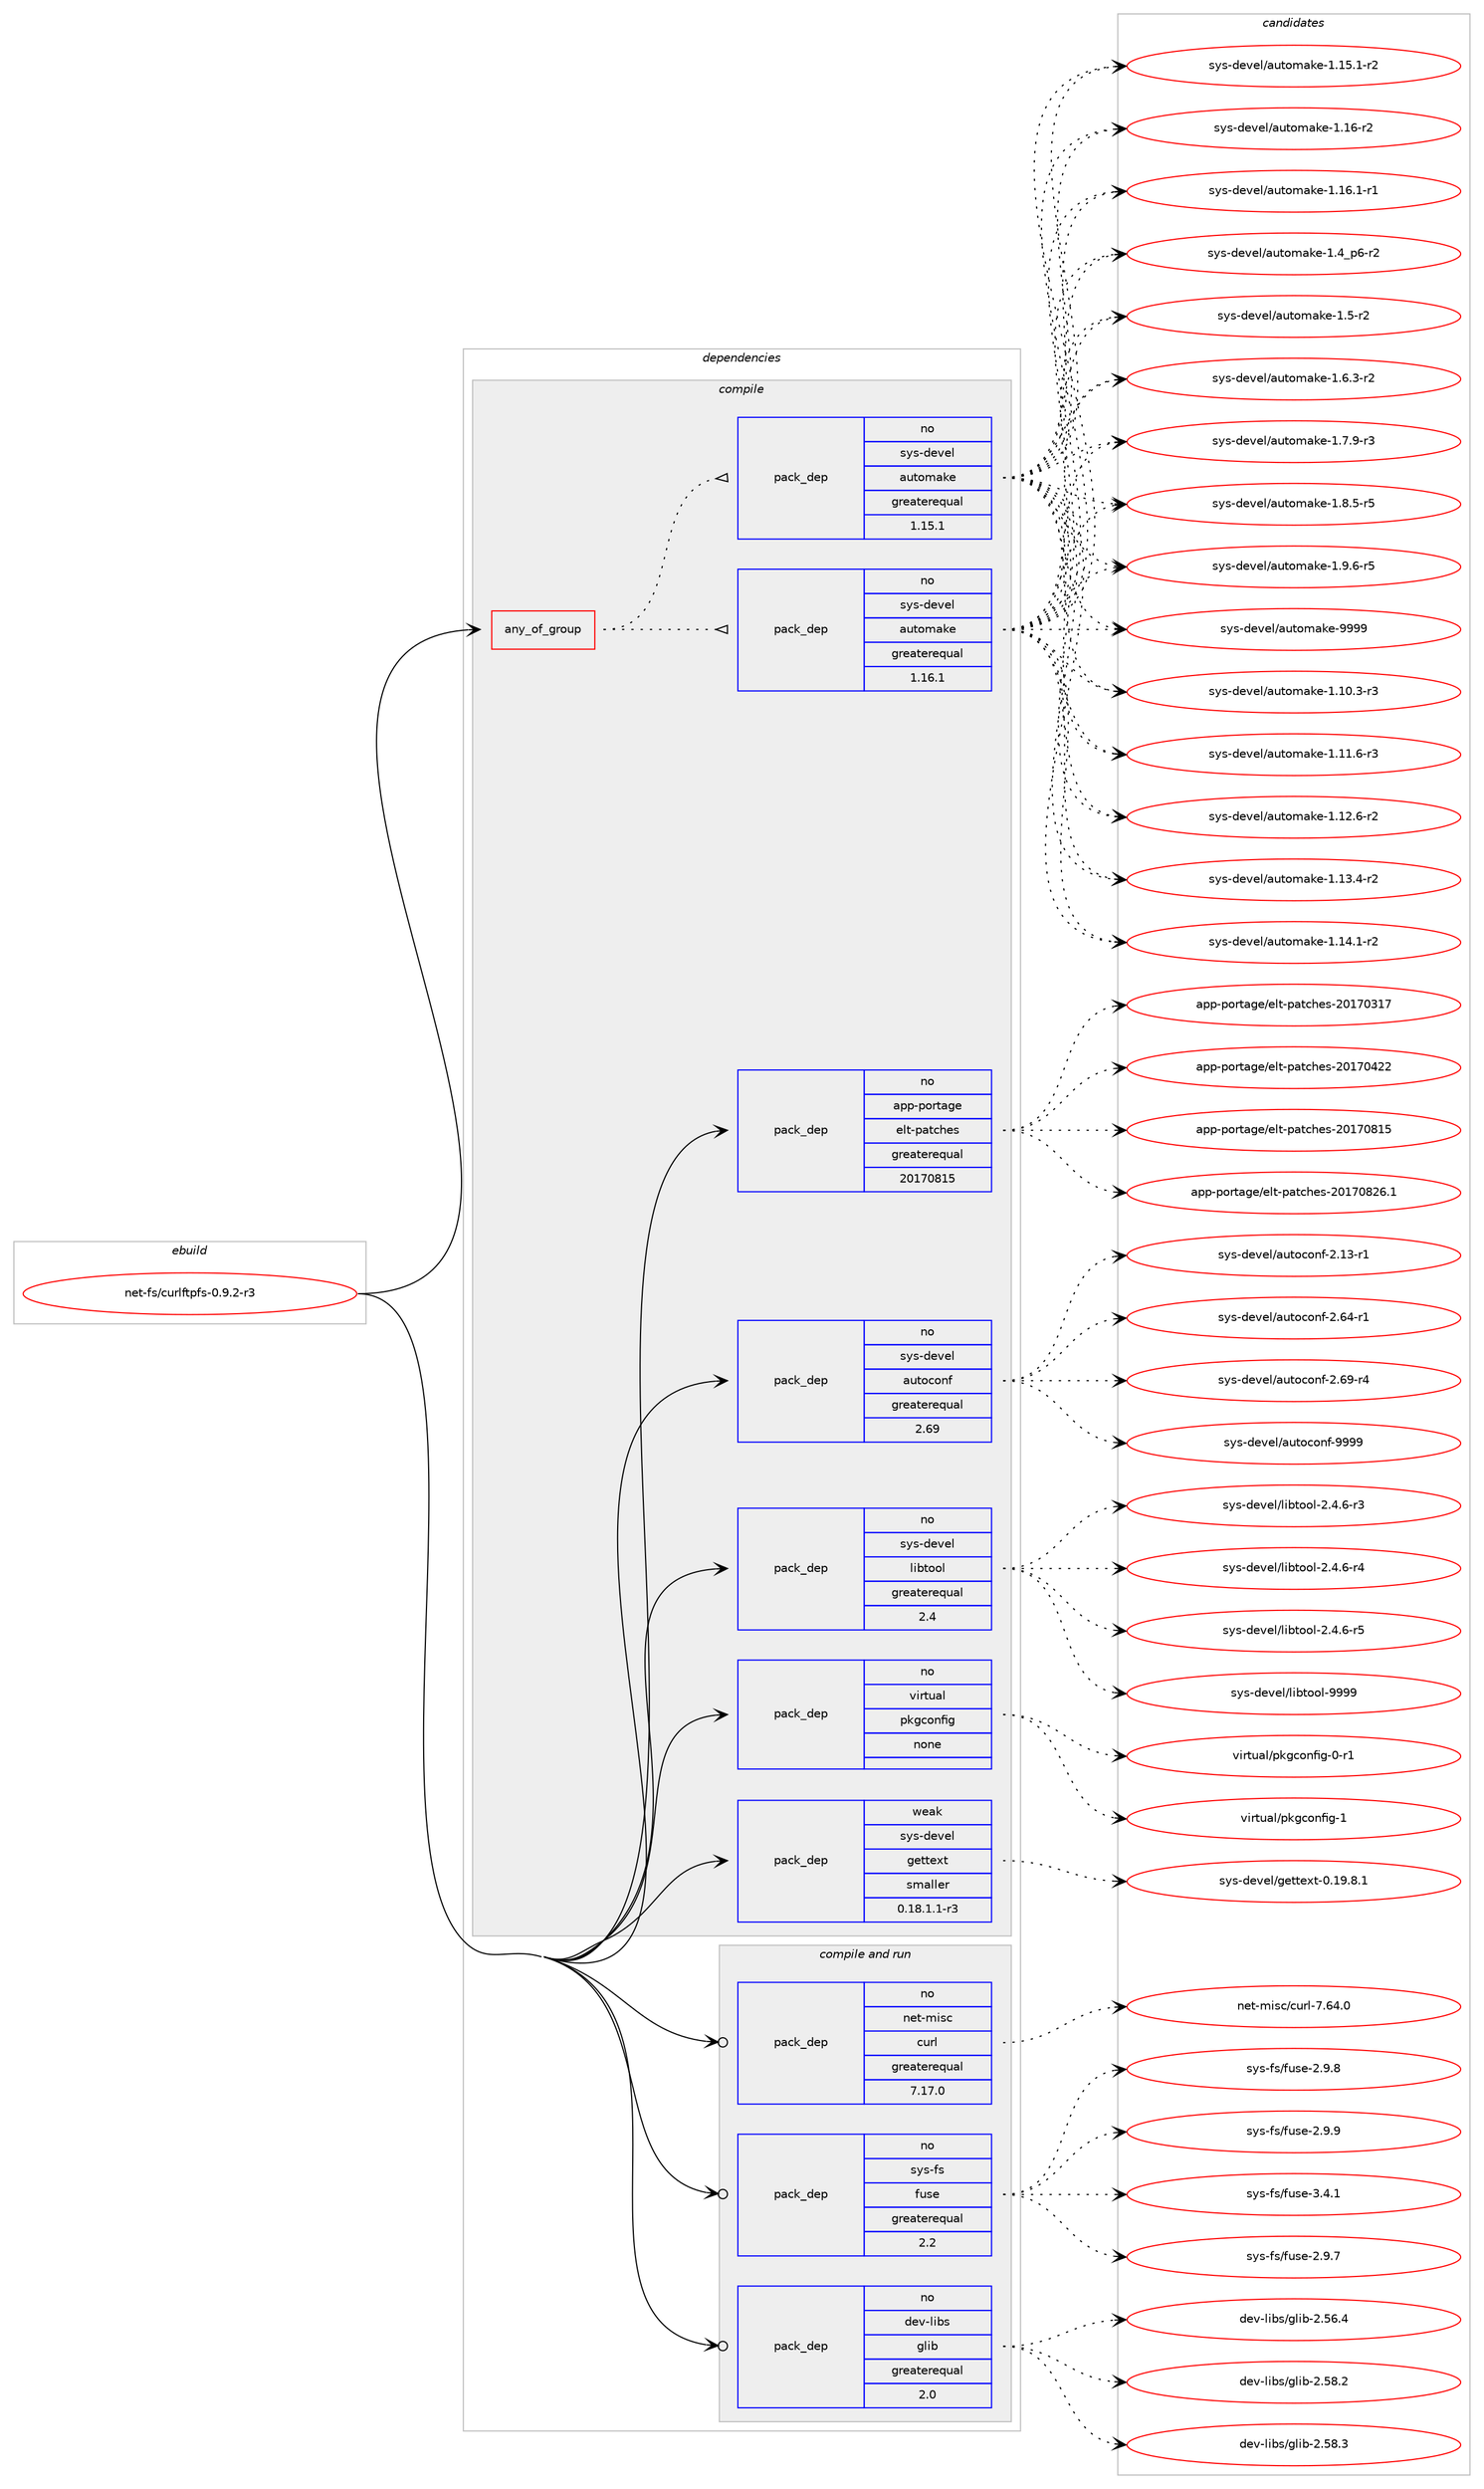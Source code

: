 digraph prolog {

# *************
# Graph options
# *************

newrank=true;
concentrate=true;
compound=true;
graph [rankdir=LR,fontname=Helvetica,fontsize=10,ranksep=1.5];#, ranksep=2.5, nodesep=0.2];
edge  [arrowhead=vee];
node  [fontname=Helvetica,fontsize=10];

# **********
# The ebuild
# **********

subgraph cluster_leftcol {
color=gray;
rank=same;
label=<<i>ebuild</i>>;
id [label="net-fs/curlftpfs-0.9.2-r3", color=red, width=4, href="../net-fs/curlftpfs-0.9.2-r3.svg"];
}

# ****************
# The dependencies
# ****************

subgraph cluster_midcol {
color=gray;
label=<<i>dependencies</i>>;
subgraph cluster_compile {
fillcolor="#eeeeee";
style=filled;
label=<<i>compile</i>>;
subgraph any25988 {
dependency1652466 [label=<<TABLE BORDER="0" CELLBORDER="1" CELLSPACING="0" CELLPADDING="4"><TR><TD CELLPADDING="10">any_of_group</TD></TR></TABLE>>, shape=none, color=red];subgraph pack1181316 {
dependency1652467 [label=<<TABLE BORDER="0" CELLBORDER="1" CELLSPACING="0" CELLPADDING="4" WIDTH="220"><TR><TD ROWSPAN="6" CELLPADDING="30">pack_dep</TD></TR><TR><TD WIDTH="110">no</TD></TR><TR><TD>sys-devel</TD></TR><TR><TD>automake</TD></TR><TR><TD>greaterequal</TD></TR><TR><TD>1.16.1</TD></TR></TABLE>>, shape=none, color=blue];
}
dependency1652466:e -> dependency1652467:w [weight=20,style="dotted",arrowhead="oinv"];
subgraph pack1181317 {
dependency1652468 [label=<<TABLE BORDER="0" CELLBORDER="1" CELLSPACING="0" CELLPADDING="4" WIDTH="220"><TR><TD ROWSPAN="6" CELLPADDING="30">pack_dep</TD></TR><TR><TD WIDTH="110">no</TD></TR><TR><TD>sys-devel</TD></TR><TR><TD>automake</TD></TR><TR><TD>greaterequal</TD></TR><TR><TD>1.15.1</TD></TR></TABLE>>, shape=none, color=blue];
}
dependency1652466:e -> dependency1652468:w [weight=20,style="dotted",arrowhead="oinv"];
}
id:e -> dependency1652466:w [weight=20,style="solid",arrowhead="vee"];
subgraph pack1181318 {
dependency1652469 [label=<<TABLE BORDER="0" CELLBORDER="1" CELLSPACING="0" CELLPADDING="4" WIDTH="220"><TR><TD ROWSPAN="6" CELLPADDING="30">pack_dep</TD></TR><TR><TD WIDTH="110">no</TD></TR><TR><TD>app-portage</TD></TR><TR><TD>elt-patches</TD></TR><TR><TD>greaterequal</TD></TR><TR><TD>20170815</TD></TR></TABLE>>, shape=none, color=blue];
}
id:e -> dependency1652469:w [weight=20,style="solid",arrowhead="vee"];
subgraph pack1181319 {
dependency1652470 [label=<<TABLE BORDER="0" CELLBORDER="1" CELLSPACING="0" CELLPADDING="4" WIDTH="220"><TR><TD ROWSPAN="6" CELLPADDING="30">pack_dep</TD></TR><TR><TD WIDTH="110">no</TD></TR><TR><TD>sys-devel</TD></TR><TR><TD>autoconf</TD></TR><TR><TD>greaterequal</TD></TR><TR><TD>2.69</TD></TR></TABLE>>, shape=none, color=blue];
}
id:e -> dependency1652470:w [weight=20,style="solid",arrowhead="vee"];
subgraph pack1181320 {
dependency1652471 [label=<<TABLE BORDER="0" CELLBORDER="1" CELLSPACING="0" CELLPADDING="4" WIDTH="220"><TR><TD ROWSPAN="6" CELLPADDING="30">pack_dep</TD></TR><TR><TD WIDTH="110">no</TD></TR><TR><TD>sys-devel</TD></TR><TR><TD>libtool</TD></TR><TR><TD>greaterequal</TD></TR><TR><TD>2.4</TD></TR></TABLE>>, shape=none, color=blue];
}
id:e -> dependency1652471:w [weight=20,style="solid",arrowhead="vee"];
subgraph pack1181321 {
dependency1652472 [label=<<TABLE BORDER="0" CELLBORDER="1" CELLSPACING="0" CELLPADDING="4" WIDTH="220"><TR><TD ROWSPAN="6" CELLPADDING="30">pack_dep</TD></TR><TR><TD WIDTH="110">no</TD></TR><TR><TD>virtual</TD></TR><TR><TD>pkgconfig</TD></TR><TR><TD>none</TD></TR><TR><TD></TD></TR></TABLE>>, shape=none, color=blue];
}
id:e -> dependency1652472:w [weight=20,style="solid",arrowhead="vee"];
subgraph pack1181322 {
dependency1652473 [label=<<TABLE BORDER="0" CELLBORDER="1" CELLSPACING="0" CELLPADDING="4" WIDTH="220"><TR><TD ROWSPAN="6" CELLPADDING="30">pack_dep</TD></TR><TR><TD WIDTH="110">weak</TD></TR><TR><TD>sys-devel</TD></TR><TR><TD>gettext</TD></TR><TR><TD>smaller</TD></TR><TR><TD>0.18.1.1-r3</TD></TR></TABLE>>, shape=none, color=blue];
}
id:e -> dependency1652473:w [weight=20,style="solid",arrowhead="vee"];
}
subgraph cluster_compileandrun {
fillcolor="#eeeeee";
style=filled;
label=<<i>compile and run</i>>;
subgraph pack1181323 {
dependency1652474 [label=<<TABLE BORDER="0" CELLBORDER="1" CELLSPACING="0" CELLPADDING="4" WIDTH="220"><TR><TD ROWSPAN="6" CELLPADDING="30">pack_dep</TD></TR><TR><TD WIDTH="110">no</TD></TR><TR><TD>dev-libs</TD></TR><TR><TD>glib</TD></TR><TR><TD>greaterequal</TD></TR><TR><TD>2.0</TD></TR></TABLE>>, shape=none, color=blue];
}
id:e -> dependency1652474:w [weight=20,style="solid",arrowhead="odotvee"];
subgraph pack1181324 {
dependency1652475 [label=<<TABLE BORDER="0" CELLBORDER="1" CELLSPACING="0" CELLPADDING="4" WIDTH="220"><TR><TD ROWSPAN="6" CELLPADDING="30">pack_dep</TD></TR><TR><TD WIDTH="110">no</TD></TR><TR><TD>net-misc</TD></TR><TR><TD>curl</TD></TR><TR><TD>greaterequal</TD></TR><TR><TD>7.17.0</TD></TR></TABLE>>, shape=none, color=blue];
}
id:e -> dependency1652475:w [weight=20,style="solid",arrowhead="odotvee"];
subgraph pack1181325 {
dependency1652476 [label=<<TABLE BORDER="0" CELLBORDER="1" CELLSPACING="0" CELLPADDING="4" WIDTH="220"><TR><TD ROWSPAN="6" CELLPADDING="30">pack_dep</TD></TR><TR><TD WIDTH="110">no</TD></TR><TR><TD>sys-fs</TD></TR><TR><TD>fuse</TD></TR><TR><TD>greaterequal</TD></TR><TR><TD>2.2</TD></TR></TABLE>>, shape=none, color=blue];
}
id:e -> dependency1652476:w [weight=20,style="solid",arrowhead="odotvee"];
}
subgraph cluster_run {
fillcolor="#eeeeee";
style=filled;
label=<<i>run</i>>;
}
}

# **************
# The candidates
# **************

subgraph cluster_choices {
rank=same;
color=gray;
label=<<i>candidates</i>>;

subgraph choice1181316 {
color=black;
nodesep=1;
choice11512111545100101118101108479711711611110997107101454946494846514511451 [label="sys-devel/automake-1.10.3-r3", color=red, width=4,href="../sys-devel/automake-1.10.3-r3.svg"];
choice11512111545100101118101108479711711611110997107101454946494946544511451 [label="sys-devel/automake-1.11.6-r3", color=red, width=4,href="../sys-devel/automake-1.11.6-r3.svg"];
choice11512111545100101118101108479711711611110997107101454946495046544511450 [label="sys-devel/automake-1.12.6-r2", color=red, width=4,href="../sys-devel/automake-1.12.6-r2.svg"];
choice11512111545100101118101108479711711611110997107101454946495146524511450 [label="sys-devel/automake-1.13.4-r2", color=red, width=4,href="../sys-devel/automake-1.13.4-r2.svg"];
choice11512111545100101118101108479711711611110997107101454946495246494511450 [label="sys-devel/automake-1.14.1-r2", color=red, width=4,href="../sys-devel/automake-1.14.1-r2.svg"];
choice11512111545100101118101108479711711611110997107101454946495346494511450 [label="sys-devel/automake-1.15.1-r2", color=red, width=4,href="../sys-devel/automake-1.15.1-r2.svg"];
choice1151211154510010111810110847971171161111099710710145494649544511450 [label="sys-devel/automake-1.16-r2", color=red, width=4,href="../sys-devel/automake-1.16-r2.svg"];
choice11512111545100101118101108479711711611110997107101454946495446494511449 [label="sys-devel/automake-1.16.1-r1", color=red, width=4,href="../sys-devel/automake-1.16.1-r1.svg"];
choice115121115451001011181011084797117116111109971071014549465295112544511450 [label="sys-devel/automake-1.4_p6-r2", color=red, width=4,href="../sys-devel/automake-1.4_p6-r2.svg"];
choice11512111545100101118101108479711711611110997107101454946534511450 [label="sys-devel/automake-1.5-r2", color=red, width=4,href="../sys-devel/automake-1.5-r2.svg"];
choice115121115451001011181011084797117116111109971071014549465446514511450 [label="sys-devel/automake-1.6.3-r2", color=red, width=4,href="../sys-devel/automake-1.6.3-r2.svg"];
choice115121115451001011181011084797117116111109971071014549465546574511451 [label="sys-devel/automake-1.7.9-r3", color=red, width=4,href="../sys-devel/automake-1.7.9-r3.svg"];
choice115121115451001011181011084797117116111109971071014549465646534511453 [label="sys-devel/automake-1.8.5-r5", color=red, width=4,href="../sys-devel/automake-1.8.5-r5.svg"];
choice115121115451001011181011084797117116111109971071014549465746544511453 [label="sys-devel/automake-1.9.6-r5", color=red, width=4,href="../sys-devel/automake-1.9.6-r5.svg"];
choice115121115451001011181011084797117116111109971071014557575757 [label="sys-devel/automake-9999", color=red, width=4,href="../sys-devel/automake-9999.svg"];
dependency1652467:e -> choice11512111545100101118101108479711711611110997107101454946494846514511451:w [style=dotted,weight="100"];
dependency1652467:e -> choice11512111545100101118101108479711711611110997107101454946494946544511451:w [style=dotted,weight="100"];
dependency1652467:e -> choice11512111545100101118101108479711711611110997107101454946495046544511450:w [style=dotted,weight="100"];
dependency1652467:e -> choice11512111545100101118101108479711711611110997107101454946495146524511450:w [style=dotted,weight="100"];
dependency1652467:e -> choice11512111545100101118101108479711711611110997107101454946495246494511450:w [style=dotted,weight="100"];
dependency1652467:e -> choice11512111545100101118101108479711711611110997107101454946495346494511450:w [style=dotted,weight="100"];
dependency1652467:e -> choice1151211154510010111810110847971171161111099710710145494649544511450:w [style=dotted,weight="100"];
dependency1652467:e -> choice11512111545100101118101108479711711611110997107101454946495446494511449:w [style=dotted,weight="100"];
dependency1652467:e -> choice115121115451001011181011084797117116111109971071014549465295112544511450:w [style=dotted,weight="100"];
dependency1652467:e -> choice11512111545100101118101108479711711611110997107101454946534511450:w [style=dotted,weight="100"];
dependency1652467:e -> choice115121115451001011181011084797117116111109971071014549465446514511450:w [style=dotted,weight="100"];
dependency1652467:e -> choice115121115451001011181011084797117116111109971071014549465546574511451:w [style=dotted,weight="100"];
dependency1652467:e -> choice115121115451001011181011084797117116111109971071014549465646534511453:w [style=dotted,weight="100"];
dependency1652467:e -> choice115121115451001011181011084797117116111109971071014549465746544511453:w [style=dotted,weight="100"];
dependency1652467:e -> choice115121115451001011181011084797117116111109971071014557575757:w [style=dotted,weight="100"];
}
subgraph choice1181317 {
color=black;
nodesep=1;
choice11512111545100101118101108479711711611110997107101454946494846514511451 [label="sys-devel/automake-1.10.3-r3", color=red, width=4,href="../sys-devel/automake-1.10.3-r3.svg"];
choice11512111545100101118101108479711711611110997107101454946494946544511451 [label="sys-devel/automake-1.11.6-r3", color=red, width=4,href="../sys-devel/automake-1.11.6-r3.svg"];
choice11512111545100101118101108479711711611110997107101454946495046544511450 [label="sys-devel/automake-1.12.6-r2", color=red, width=4,href="../sys-devel/automake-1.12.6-r2.svg"];
choice11512111545100101118101108479711711611110997107101454946495146524511450 [label="sys-devel/automake-1.13.4-r2", color=red, width=4,href="../sys-devel/automake-1.13.4-r2.svg"];
choice11512111545100101118101108479711711611110997107101454946495246494511450 [label="sys-devel/automake-1.14.1-r2", color=red, width=4,href="../sys-devel/automake-1.14.1-r2.svg"];
choice11512111545100101118101108479711711611110997107101454946495346494511450 [label="sys-devel/automake-1.15.1-r2", color=red, width=4,href="../sys-devel/automake-1.15.1-r2.svg"];
choice1151211154510010111810110847971171161111099710710145494649544511450 [label="sys-devel/automake-1.16-r2", color=red, width=4,href="../sys-devel/automake-1.16-r2.svg"];
choice11512111545100101118101108479711711611110997107101454946495446494511449 [label="sys-devel/automake-1.16.1-r1", color=red, width=4,href="../sys-devel/automake-1.16.1-r1.svg"];
choice115121115451001011181011084797117116111109971071014549465295112544511450 [label="sys-devel/automake-1.4_p6-r2", color=red, width=4,href="../sys-devel/automake-1.4_p6-r2.svg"];
choice11512111545100101118101108479711711611110997107101454946534511450 [label="sys-devel/automake-1.5-r2", color=red, width=4,href="../sys-devel/automake-1.5-r2.svg"];
choice115121115451001011181011084797117116111109971071014549465446514511450 [label="sys-devel/automake-1.6.3-r2", color=red, width=4,href="../sys-devel/automake-1.6.3-r2.svg"];
choice115121115451001011181011084797117116111109971071014549465546574511451 [label="sys-devel/automake-1.7.9-r3", color=red, width=4,href="../sys-devel/automake-1.7.9-r3.svg"];
choice115121115451001011181011084797117116111109971071014549465646534511453 [label="sys-devel/automake-1.8.5-r5", color=red, width=4,href="../sys-devel/automake-1.8.5-r5.svg"];
choice115121115451001011181011084797117116111109971071014549465746544511453 [label="sys-devel/automake-1.9.6-r5", color=red, width=4,href="../sys-devel/automake-1.9.6-r5.svg"];
choice115121115451001011181011084797117116111109971071014557575757 [label="sys-devel/automake-9999", color=red, width=4,href="../sys-devel/automake-9999.svg"];
dependency1652468:e -> choice11512111545100101118101108479711711611110997107101454946494846514511451:w [style=dotted,weight="100"];
dependency1652468:e -> choice11512111545100101118101108479711711611110997107101454946494946544511451:w [style=dotted,weight="100"];
dependency1652468:e -> choice11512111545100101118101108479711711611110997107101454946495046544511450:w [style=dotted,weight="100"];
dependency1652468:e -> choice11512111545100101118101108479711711611110997107101454946495146524511450:w [style=dotted,weight="100"];
dependency1652468:e -> choice11512111545100101118101108479711711611110997107101454946495246494511450:w [style=dotted,weight="100"];
dependency1652468:e -> choice11512111545100101118101108479711711611110997107101454946495346494511450:w [style=dotted,weight="100"];
dependency1652468:e -> choice1151211154510010111810110847971171161111099710710145494649544511450:w [style=dotted,weight="100"];
dependency1652468:e -> choice11512111545100101118101108479711711611110997107101454946495446494511449:w [style=dotted,weight="100"];
dependency1652468:e -> choice115121115451001011181011084797117116111109971071014549465295112544511450:w [style=dotted,weight="100"];
dependency1652468:e -> choice11512111545100101118101108479711711611110997107101454946534511450:w [style=dotted,weight="100"];
dependency1652468:e -> choice115121115451001011181011084797117116111109971071014549465446514511450:w [style=dotted,weight="100"];
dependency1652468:e -> choice115121115451001011181011084797117116111109971071014549465546574511451:w [style=dotted,weight="100"];
dependency1652468:e -> choice115121115451001011181011084797117116111109971071014549465646534511453:w [style=dotted,weight="100"];
dependency1652468:e -> choice115121115451001011181011084797117116111109971071014549465746544511453:w [style=dotted,weight="100"];
dependency1652468:e -> choice115121115451001011181011084797117116111109971071014557575757:w [style=dotted,weight="100"];
}
subgraph choice1181318 {
color=black;
nodesep=1;
choice97112112451121111141169710310147101108116451129711699104101115455048495548514955 [label="app-portage/elt-patches-20170317", color=red, width=4,href="../app-portage/elt-patches-20170317.svg"];
choice97112112451121111141169710310147101108116451129711699104101115455048495548525050 [label="app-portage/elt-patches-20170422", color=red, width=4,href="../app-portage/elt-patches-20170422.svg"];
choice97112112451121111141169710310147101108116451129711699104101115455048495548564953 [label="app-portage/elt-patches-20170815", color=red, width=4,href="../app-portage/elt-patches-20170815.svg"];
choice971121124511211111411697103101471011081164511297116991041011154550484955485650544649 [label="app-portage/elt-patches-20170826.1", color=red, width=4,href="../app-portage/elt-patches-20170826.1.svg"];
dependency1652469:e -> choice97112112451121111141169710310147101108116451129711699104101115455048495548514955:w [style=dotted,weight="100"];
dependency1652469:e -> choice97112112451121111141169710310147101108116451129711699104101115455048495548525050:w [style=dotted,weight="100"];
dependency1652469:e -> choice97112112451121111141169710310147101108116451129711699104101115455048495548564953:w [style=dotted,weight="100"];
dependency1652469:e -> choice971121124511211111411697103101471011081164511297116991041011154550484955485650544649:w [style=dotted,weight="100"];
}
subgraph choice1181319 {
color=black;
nodesep=1;
choice1151211154510010111810110847971171161119911111010245504649514511449 [label="sys-devel/autoconf-2.13-r1", color=red, width=4,href="../sys-devel/autoconf-2.13-r1.svg"];
choice1151211154510010111810110847971171161119911111010245504654524511449 [label="sys-devel/autoconf-2.64-r1", color=red, width=4,href="../sys-devel/autoconf-2.64-r1.svg"];
choice1151211154510010111810110847971171161119911111010245504654574511452 [label="sys-devel/autoconf-2.69-r4", color=red, width=4,href="../sys-devel/autoconf-2.69-r4.svg"];
choice115121115451001011181011084797117116111991111101024557575757 [label="sys-devel/autoconf-9999", color=red, width=4,href="../sys-devel/autoconf-9999.svg"];
dependency1652470:e -> choice1151211154510010111810110847971171161119911111010245504649514511449:w [style=dotted,weight="100"];
dependency1652470:e -> choice1151211154510010111810110847971171161119911111010245504654524511449:w [style=dotted,weight="100"];
dependency1652470:e -> choice1151211154510010111810110847971171161119911111010245504654574511452:w [style=dotted,weight="100"];
dependency1652470:e -> choice115121115451001011181011084797117116111991111101024557575757:w [style=dotted,weight="100"];
}
subgraph choice1181320 {
color=black;
nodesep=1;
choice1151211154510010111810110847108105981161111111084550465246544511451 [label="sys-devel/libtool-2.4.6-r3", color=red, width=4,href="../sys-devel/libtool-2.4.6-r3.svg"];
choice1151211154510010111810110847108105981161111111084550465246544511452 [label="sys-devel/libtool-2.4.6-r4", color=red, width=4,href="../sys-devel/libtool-2.4.6-r4.svg"];
choice1151211154510010111810110847108105981161111111084550465246544511453 [label="sys-devel/libtool-2.4.6-r5", color=red, width=4,href="../sys-devel/libtool-2.4.6-r5.svg"];
choice1151211154510010111810110847108105981161111111084557575757 [label="sys-devel/libtool-9999", color=red, width=4,href="../sys-devel/libtool-9999.svg"];
dependency1652471:e -> choice1151211154510010111810110847108105981161111111084550465246544511451:w [style=dotted,weight="100"];
dependency1652471:e -> choice1151211154510010111810110847108105981161111111084550465246544511452:w [style=dotted,weight="100"];
dependency1652471:e -> choice1151211154510010111810110847108105981161111111084550465246544511453:w [style=dotted,weight="100"];
dependency1652471:e -> choice1151211154510010111810110847108105981161111111084557575757:w [style=dotted,weight="100"];
}
subgraph choice1181321 {
color=black;
nodesep=1;
choice11810511411611797108471121071039911111010210510345484511449 [label="virtual/pkgconfig-0-r1", color=red, width=4,href="../virtual/pkgconfig-0-r1.svg"];
choice1181051141161179710847112107103991111101021051034549 [label="virtual/pkgconfig-1", color=red, width=4,href="../virtual/pkgconfig-1.svg"];
dependency1652472:e -> choice11810511411611797108471121071039911111010210510345484511449:w [style=dotted,weight="100"];
dependency1652472:e -> choice1181051141161179710847112107103991111101021051034549:w [style=dotted,weight="100"];
}
subgraph choice1181322 {
color=black;
nodesep=1;
choice1151211154510010111810110847103101116116101120116454846495746564649 [label="sys-devel/gettext-0.19.8.1", color=red, width=4,href="../sys-devel/gettext-0.19.8.1.svg"];
dependency1652473:e -> choice1151211154510010111810110847103101116116101120116454846495746564649:w [style=dotted,weight="100"];
}
subgraph choice1181323 {
color=black;
nodesep=1;
choice1001011184510810598115471031081059845504653544652 [label="dev-libs/glib-2.56.4", color=red, width=4,href="../dev-libs/glib-2.56.4.svg"];
choice1001011184510810598115471031081059845504653564650 [label="dev-libs/glib-2.58.2", color=red, width=4,href="../dev-libs/glib-2.58.2.svg"];
choice1001011184510810598115471031081059845504653564651 [label="dev-libs/glib-2.58.3", color=red, width=4,href="../dev-libs/glib-2.58.3.svg"];
dependency1652474:e -> choice1001011184510810598115471031081059845504653544652:w [style=dotted,weight="100"];
dependency1652474:e -> choice1001011184510810598115471031081059845504653564650:w [style=dotted,weight="100"];
dependency1652474:e -> choice1001011184510810598115471031081059845504653564651:w [style=dotted,weight="100"];
}
subgraph choice1181324 {
color=black;
nodesep=1;
choice1101011164510910511599479911711410845554654524648 [label="net-misc/curl-7.64.0", color=red, width=4,href="../net-misc/curl-7.64.0.svg"];
dependency1652475:e -> choice1101011164510910511599479911711410845554654524648:w [style=dotted,weight="100"];
}
subgraph choice1181325 {
color=black;
nodesep=1;
choice1151211154510211547102117115101455046574655 [label="sys-fs/fuse-2.9.7", color=red, width=4,href="../sys-fs/fuse-2.9.7.svg"];
choice1151211154510211547102117115101455046574656 [label="sys-fs/fuse-2.9.8", color=red, width=4,href="../sys-fs/fuse-2.9.8.svg"];
choice1151211154510211547102117115101455046574657 [label="sys-fs/fuse-2.9.9", color=red, width=4,href="../sys-fs/fuse-2.9.9.svg"];
choice1151211154510211547102117115101455146524649 [label="sys-fs/fuse-3.4.1", color=red, width=4,href="../sys-fs/fuse-3.4.1.svg"];
dependency1652476:e -> choice1151211154510211547102117115101455046574655:w [style=dotted,weight="100"];
dependency1652476:e -> choice1151211154510211547102117115101455046574656:w [style=dotted,weight="100"];
dependency1652476:e -> choice1151211154510211547102117115101455046574657:w [style=dotted,weight="100"];
dependency1652476:e -> choice1151211154510211547102117115101455146524649:w [style=dotted,weight="100"];
}
}

}
